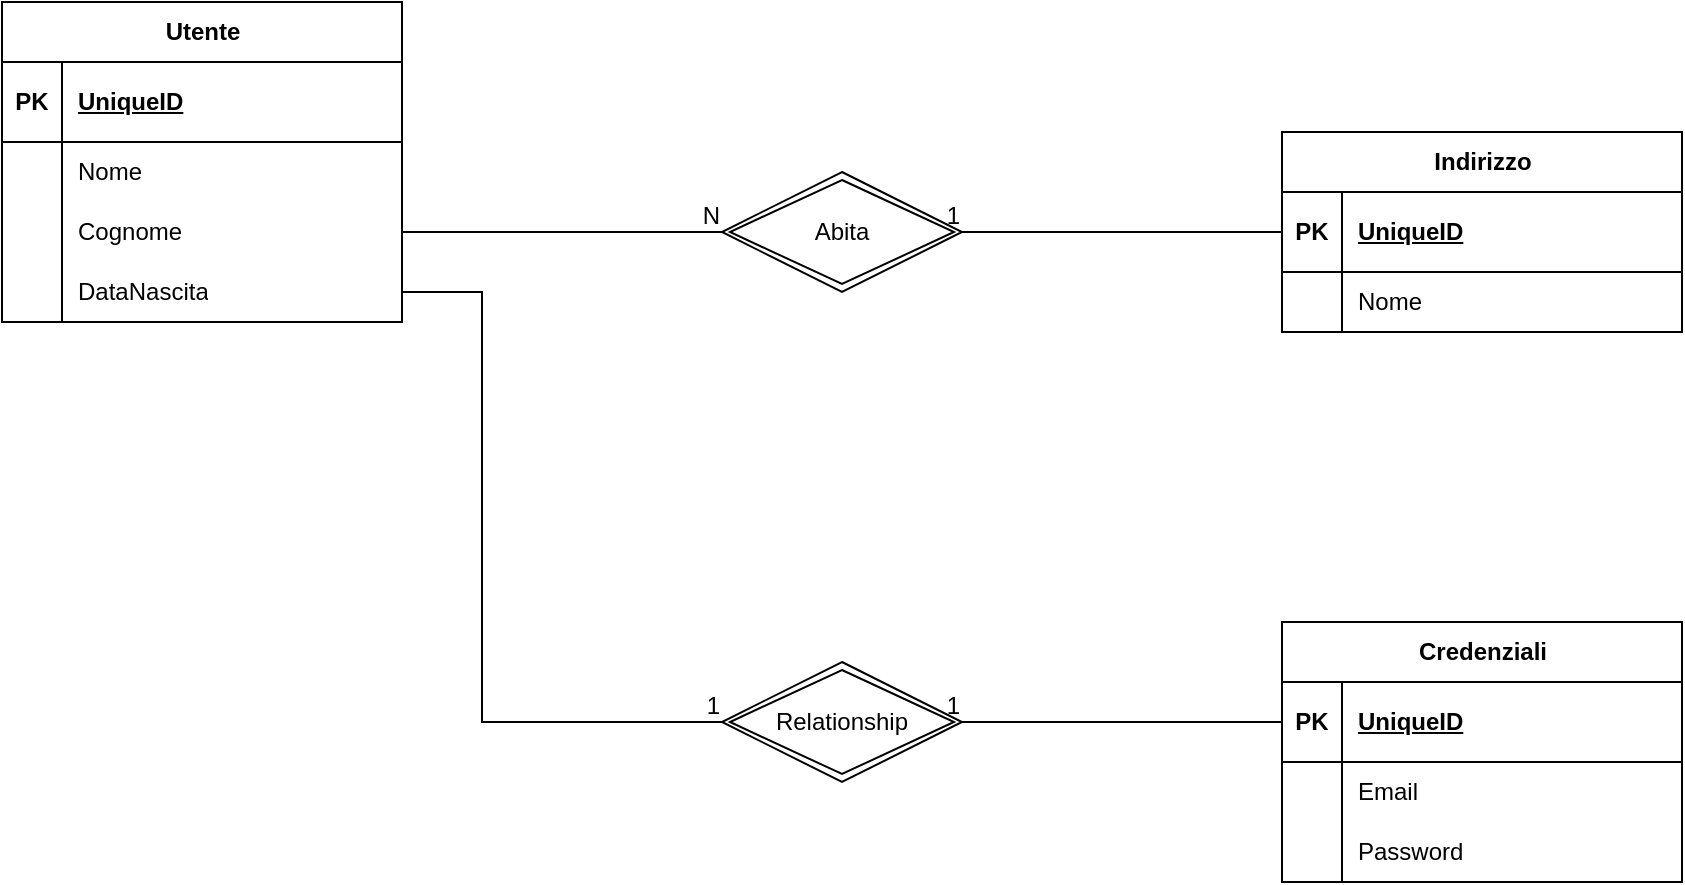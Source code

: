 <mxfile version="22.0.8" type="device">
  <diagram name="Pagina-1" id="3Zm9QkPyfiEAd7uCPsH5">
    <mxGraphModel dx="1318" dy="536" grid="1" gridSize="10" guides="1" tooltips="1" connect="1" arrows="1" fold="1" page="1" pageScale="1" pageWidth="827" pageHeight="1169" math="0" shadow="0">
      <root>
        <mxCell id="0" />
        <mxCell id="1" parent="0" />
        <mxCell id="-WVeO6uYLP6EMNJjQ8TH-1" value="Utente" style="shape=table;startSize=30;container=1;collapsible=1;childLayout=tableLayout;fixedRows=1;rowLines=0;fontStyle=1;align=center;resizeLast=1;html=1;" vertex="1" parent="1">
          <mxGeometry x="80" y="160" width="200" height="160" as="geometry" />
        </mxCell>
        <mxCell id="-WVeO6uYLP6EMNJjQ8TH-2" value="" style="shape=tableRow;horizontal=0;startSize=0;swimlaneHead=0;swimlaneBody=0;fillColor=none;collapsible=0;dropTarget=0;points=[[0,0.5],[1,0.5]];portConstraint=eastwest;top=0;left=0;right=0;bottom=1;" vertex="1" parent="-WVeO6uYLP6EMNJjQ8TH-1">
          <mxGeometry y="30" width="200" height="40" as="geometry" />
        </mxCell>
        <mxCell id="-WVeO6uYLP6EMNJjQ8TH-3" value="PK" style="shape=partialRectangle;connectable=0;fillColor=none;top=0;left=0;bottom=0;right=0;fontStyle=1;overflow=hidden;whiteSpace=wrap;html=1;" vertex="1" parent="-WVeO6uYLP6EMNJjQ8TH-2">
          <mxGeometry width="30" height="40" as="geometry">
            <mxRectangle width="30" height="40" as="alternateBounds" />
          </mxGeometry>
        </mxCell>
        <mxCell id="-WVeO6uYLP6EMNJjQ8TH-4" value="UniqueID" style="shape=partialRectangle;connectable=0;fillColor=none;top=0;left=0;bottom=0;right=0;align=left;spacingLeft=6;fontStyle=5;overflow=hidden;whiteSpace=wrap;html=1;" vertex="1" parent="-WVeO6uYLP6EMNJjQ8TH-2">
          <mxGeometry x="30" width="170" height="40" as="geometry">
            <mxRectangle width="170" height="40" as="alternateBounds" />
          </mxGeometry>
        </mxCell>
        <mxCell id="-WVeO6uYLP6EMNJjQ8TH-5" value="" style="shape=tableRow;horizontal=0;startSize=0;swimlaneHead=0;swimlaneBody=0;fillColor=none;collapsible=0;dropTarget=0;points=[[0,0.5],[1,0.5]];portConstraint=eastwest;top=0;left=0;right=0;bottom=0;" vertex="1" parent="-WVeO6uYLP6EMNJjQ8TH-1">
          <mxGeometry y="70" width="200" height="30" as="geometry" />
        </mxCell>
        <mxCell id="-WVeO6uYLP6EMNJjQ8TH-6" value="" style="shape=partialRectangle;connectable=0;fillColor=none;top=0;left=0;bottom=0;right=0;editable=1;overflow=hidden;whiteSpace=wrap;html=1;" vertex="1" parent="-WVeO6uYLP6EMNJjQ8TH-5">
          <mxGeometry width="30" height="30" as="geometry">
            <mxRectangle width="30" height="30" as="alternateBounds" />
          </mxGeometry>
        </mxCell>
        <mxCell id="-WVeO6uYLP6EMNJjQ8TH-7" value="Nome&lt;br&gt;" style="shape=partialRectangle;connectable=0;fillColor=none;top=0;left=0;bottom=0;right=0;align=left;spacingLeft=6;overflow=hidden;whiteSpace=wrap;html=1;" vertex="1" parent="-WVeO6uYLP6EMNJjQ8TH-5">
          <mxGeometry x="30" width="170" height="30" as="geometry">
            <mxRectangle width="170" height="30" as="alternateBounds" />
          </mxGeometry>
        </mxCell>
        <mxCell id="-WVeO6uYLP6EMNJjQ8TH-8" value="" style="shape=tableRow;horizontal=0;startSize=0;swimlaneHead=0;swimlaneBody=0;fillColor=none;collapsible=0;dropTarget=0;points=[[0,0.5],[1,0.5]];portConstraint=eastwest;top=0;left=0;right=0;bottom=0;" vertex="1" parent="-WVeO6uYLP6EMNJjQ8TH-1">
          <mxGeometry y="100" width="200" height="30" as="geometry" />
        </mxCell>
        <mxCell id="-WVeO6uYLP6EMNJjQ8TH-9" value="" style="shape=partialRectangle;connectable=0;fillColor=none;top=0;left=0;bottom=0;right=0;editable=1;overflow=hidden;whiteSpace=wrap;html=1;" vertex="1" parent="-WVeO6uYLP6EMNJjQ8TH-8">
          <mxGeometry width="30" height="30" as="geometry">
            <mxRectangle width="30" height="30" as="alternateBounds" />
          </mxGeometry>
        </mxCell>
        <mxCell id="-WVeO6uYLP6EMNJjQ8TH-10" value="Cognome" style="shape=partialRectangle;connectable=0;fillColor=none;top=0;left=0;bottom=0;right=0;align=left;spacingLeft=6;overflow=hidden;whiteSpace=wrap;html=1;" vertex="1" parent="-WVeO6uYLP6EMNJjQ8TH-8">
          <mxGeometry x="30" width="170" height="30" as="geometry">
            <mxRectangle width="170" height="30" as="alternateBounds" />
          </mxGeometry>
        </mxCell>
        <mxCell id="-WVeO6uYLP6EMNJjQ8TH-11" value="" style="shape=tableRow;horizontal=0;startSize=0;swimlaneHead=0;swimlaneBody=0;fillColor=none;collapsible=0;dropTarget=0;points=[[0,0.5],[1,0.5]];portConstraint=eastwest;top=0;left=0;right=0;bottom=0;" vertex="1" parent="-WVeO6uYLP6EMNJjQ8TH-1">
          <mxGeometry y="130" width="200" height="30" as="geometry" />
        </mxCell>
        <mxCell id="-WVeO6uYLP6EMNJjQ8TH-12" value="" style="shape=partialRectangle;connectable=0;fillColor=none;top=0;left=0;bottom=0;right=0;editable=1;overflow=hidden;whiteSpace=wrap;html=1;" vertex="1" parent="-WVeO6uYLP6EMNJjQ8TH-11">
          <mxGeometry width="30" height="30" as="geometry">
            <mxRectangle width="30" height="30" as="alternateBounds" />
          </mxGeometry>
        </mxCell>
        <mxCell id="-WVeO6uYLP6EMNJjQ8TH-13" value="DataNascita" style="shape=partialRectangle;connectable=0;fillColor=none;top=0;left=0;bottom=0;right=0;align=left;spacingLeft=6;overflow=hidden;whiteSpace=wrap;html=1;" vertex="1" parent="-WVeO6uYLP6EMNJjQ8TH-11">
          <mxGeometry x="30" width="170" height="30" as="geometry">
            <mxRectangle width="170" height="30" as="alternateBounds" />
          </mxGeometry>
        </mxCell>
        <mxCell id="-WVeO6uYLP6EMNJjQ8TH-20" value="Abita" style="shape=rhombus;double=1;perimeter=rhombusPerimeter;whiteSpace=wrap;html=1;align=center;" vertex="1" parent="1">
          <mxGeometry x="440" y="245" width="120" height="60" as="geometry" />
        </mxCell>
        <mxCell id="-WVeO6uYLP6EMNJjQ8TH-21" value="" style="endArrow=none;html=1;rounded=0;entryX=1;entryY=0.5;entryDx=0;entryDy=0;exitX=0;exitY=0.5;exitDx=0;exitDy=0;" edge="1" parent="1" target="-WVeO6uYLP6EMNJjQ8TH-20" source="-WVeO6uYLP6EMNJjQ8TH-26">
          <mxGeometry relative="1" as="geometry">
            <mxPoint x="710" y="300" as="sourcePoint" />
            <mxPoint x="660" y="350" as="targetPoint" />
          </mxGeometry>
        </mxCell>
        <mxCell id="-WVeO6uYLP6EMNJjQ8TH-22" value="1" style="resizable=0;html=1;whiteSpace=wrap;align=right;verticalAlign=bottom;" connectable="0" vertex="1" parent="-WVeO6uYLP6EMNJjQ8TH-21">
          <mxGeometry x="1" relative="1" as="geometry" />
        </mxCell>
        <mxCell id="-WVeO6uYLP6EMNJjQ8TH-25" value="Indirizzo" style="shape=table;startSize=30;container=1;collapsible=1;childLayout=tableLayout;fixedRows=1;rowLines=0;fontStyle=1;align=center;resizeLast=1;html=1;" vertex="1" parent="1">
          <mxGeometry x="720" y="225" width="200" height="100" as="geometry">
            <mxRectangle x="720" y="225" width="90" height="30" as="alternateBounds" />
          </mxGeometry>
        </mxCell>
        <mxCell id="-WVeO6uYLP6EMNJjQ8TH-26" value="" style="shape=tableRow;horizontal=0;startSize=0;swimlaneHead=0;swimlaneBody=0;fillColor=none;collapsible=0;dropTarget=0;points=[[0,0.5],[1,0.5]];portConstraint=eastwest;top=0;left=0;right=0;bottom=1;" vertex="1" parent="-WVeO6uYLP6EMNJjQ8TH-25">
          <mxGeometry y="30" width="200" height="40" as="geometry" />
        </mxCell>
        <mxCell id="-WVeO6uYLP6EMNJjQ8TH-27" value="PK" style="shape=partialRectangle;connectable=0;fillColor=none;top=0;left=0;bottom=0;right=0;fontStyle=1;overflow=hidden;whiteSpace=wrap;html=1;" vertex="1" parent="-WVeO6uYLP6EMNJjQ8TH-26">
          <mxGeometry width="30" height="40" as="geometry">
            <mxRectangle width="30" height="40" as="alternateBounds" />
          </mxGeometry>
        </mxCell>
        <mxCell id="-WVeO6uYLP6EMNJjQ8TH-28" value="UniqueID" style="shape=partialRectangle;connectable=0;fillColor=none;top=0;left=0;bottom=0;right=0;align=left;spacingLeft=6;fontStyle=5;overflow=hidden;whiteSpace=wrap;html=1;" vertex="1" parent="-WVeO6uYLP6EMNJjQ8TH-26">
          <mxGeometry x="30" width="170" height="40" as="geometry">
            <mxRectangle width="170" height="40" as="alternateBounds" />
          </mxGeometry>
        </mxCell>
        <mxCell id="-WVeO6uYLP6EMNJjQ8TH-29" value="" style="shape=tableRow;horizontal=0;startSize=0;swimlaneHead=0;swimlaneBody=0;fillColor=none;collapsible=0;dropTarget=0;points=[[0,0.5],[1,0.5]];portConstraint=eastwest;top=0;left=0;right=0;bottom=0;" vertex="1" parent="-WVeO6uYLP6EMNJjQ8TH-25">
          <mxGeometry y="70" width="200" height="30" as="geometry" />
        </mxCell>
        <mxCell id="-WVeO6uYLP6EMNJjQ8TH-30" value="" style="shape=partialRectangle;connectable=0;fillColor=none;top=0;left=0;bottom=0;right=0;editable=1;overflow=hidden;whiteSpace=wrap;html=1;" vertex="1" parent="-WVeO6uYLP6EMNJjQ8TH-29">
          <mxGeometry width="30" height="30" as="geometry">
            <mxRectangle width="30" height="30" as="alternateBounds" />
          </mxGeometry>
        </mxCell>
        <mxCell id="-WVeO6uYLP6EMNJjQ8TH-31" value="Nome&lt;br&gt;" style="shape=partialRectangle;connectable=0;fillColor=none;top=0;left=0;bottom=0;right=0;align=left;spacingLeft=6;overflow=hidden;whiteSpace=wrap;html=1;" vertex="1" parent="-WVeO6uYLP6EMNJjQ8TH-29">
          <mxGeometry x="30" width="170" height="30" as="geometry">
            <mxRectangle width="170" height="30" as="alternateBounds" />
          </mxGeometry>
        </mxCell>
        <mxCell id="-WVeO6uYLP6EMNJjQ8TH-23" value="" style="endArrow=none;html=1;rounded=0;exitX=1;exitY=0.5;exitDx=0;exitDy=0;entryX=0;entryY=0.5;entryDx=0;entryDy=0;" edge="1" parent="1" target="-WVeO6uYLP6EMNJjQ8TH-20" source="-WVeO6uYLP6EMNJjQ8TH-8">
          <mxGeometry relative="1" as="geometry">
            <mxPoint x="550" y="350" as="sourcePoint" />
            <mxPoint x="350" y="365" as="targetPoint" />
          </mxGeometry>
        </mxCell>
        <mxCell id="-WVeO6uYLP6EMNJjQ8TH-24" value="N" style="resizable=0;html=1;whiteSpace=wrap;align=right;verticalAlign=bottom;" connectable="0" vertex="1" parent="-WVeO6uYLP6EMNJjQ8TH-23">
          <mxGeometry x="1" relative="1" as="geometry" />
        </mxCell>
        <mxCell id="-WVeO6uYLP6EMNJjQ8TH-47" value="Relationship" style="shape=rhombus;double=1;perimeter=rhombusPerimeter;whiteSpace=wrap;html=1;align=center;" vertex="1" parent="1">
          <mxGeometry x="440" y="490" width="120" height="60" as="geometry" />
        </mxCell>
        <mxCell id="-WVeO6uYLP6EMNJjQ8TH-49" value="" style="endArrow=none;html=1;rounded=0;entryX=0;entryY=0.5;entryDx=0;entryDy=0;" edge="1" parent="1" target="-WVeO6uYLP6EMNJjQ8TH-47">
          <mxGeometry relative="1" as="geometry">
            <mxPoint x="280" y="305" as="sourcePoint" />
            <mxPoint x="450" y="285" as="targetPoint" />
            <Array as="points">
              <mxPoint x="320" y="305" />
              <mxPoint x="320" y="520" />
            </Array>
          </mxGeometry>
        </mxCell>
        <mxCell id="-WVeO6uYLP6EMNJjQ8TH-50" value="1" style="resizable=0;html=1;whiteSpace=wrap;align=right;verticalAlign=bottom;" connectable="0" vertex="1" parent="-WVeO6uYLP6EMNJjQ8TH-49">
          <mxGeometry x="1" relative="1" as="geometry" />
        </mxCell>
        <mxCell id="-WVeO6uYLP6EMNJjQ8TH-51" value="" style="endArrow=none;html=1;rounded=0;entryX=1;entryY=0.5;entryDx=0;entryDy=0;exitX=0;exitY=0.5;exitDx=0;exitDy=0;" edge="1" parent="1" source="-WVeO6uYLP6EMNJjQ8TH-54" target="-WVeO6uYLP6EMNJjQ8TH-47">
          <mxGeometry relative="1" as="geometry">
            <mxPoint x="700" y="520" as="sourcePoint" />
            <mxPoint x="450" y="530" as="targetPoint" />
            <Array as="points">
              <mxPoint x="650" y="520" />
            </Array>
          </mxGeometry>
        </mxCell>
        <mxCell id="-WVeO6uYLP6EMNJjQ8TH-52" value="1" style="resizable=0;html=1;whiteSpace=wrap;align=right;verticalAlign=bottom;" connectable="0" vertex="1" parent="-WVeO6uYLP6EMNJjQ8TH-51">
          <mxGeometry x="1" relative="1" as="geometry" />
        </mxCell>
        <mxCell id="-WVeO6uYLP6EMNJjQ8TH-53" value="Credenziali" style="shape=table;startSize=30;container=1;collapsible=1;childLayout=tableLayout;fixedRows=1;rowLines=0;fontStyle=1;align=center;resizeLast=1;html=1;" vertex="1" parent="1">
          <mxGeometry x="720" y="470" width="200" height="130" as="geometry">
            <mxRectangle x="720" y="225" width="90" height="30" as="alternateBounds" />
          </mxGeometry>
        </mxCell>
        <mxCell id="-WVeO6uYLP6EMNJjQ8TH-54" value="" style="shape=tableRow;horizontal=0;startSize=0;swimlaneHead=0;swimlaneBody=0;fillColor=none;collapsible=0;dropTarget=0;points=[[0,0.5],[1,0.5]];portConstraint=eastwest;top=0;left=0;right=0;bottom=1;" vertex="1" parent="-WVeO6uYLP6EMNJjQ8TH-53">
          <mxGeometry y="30" width="200" height="40" as="geometry" />
        </mxCell>
        <mxCell id="-WVeO6uYLP6EMNJjQ8TH-55" value="PK" style="shape=partialRectangle;connectable=0;fillColor=none;top=0;left=0;bottom=0;right=0;fontStyle=1;overflow=hidden;whiteSpace=wrap;html=1;" vertex="1" parent="-WVeO6uYLP6EMNJjQ8TH-54">
          <mxGeometry width="30" height="40" as="geometry">
            <mxRectangle width="30" height="40" as="alternateBounds" />
          </mxGeometry>
        </mxCell>
        <mxCell id="-WVeO6uYLP6EMNJjQ8TH-56" value="UniqueID" style="shape=partialRectangle;connectable=0;fillColor=none;top=0;left=0;bottom=0;right=0;align=left;spacingLeft=6;fontStyle=5;overflow=hidden;whiteSpace=wrap;html=1;" vertex="1" parent="-WVeO6uYLP6EMNJjQ8TH-54">
          <mxGeometry x="30" width="170" height="40" as="geometry">
            <mxRectangle width="170" height="40" as="alternateBounds" />
          </mxGeometry>
        </mxCell>
        <mxCell id="-WVeO6uYLP6EMNJjQ8TH-57" value="" style="shape=tableRow;horizontal=0;startSize=0;swimlaneHead=0;swimlaneBody=0;fillColor=none;collapsible=0;dropTarget=0;points=[[0,0.5],[1,0.5]];portConstraint=eastwest;top=0;left=0;right=0;bottom=0;" vertex="1" parent="-WVeO6uYLP6EMNJjQ8TH-53">
          <mxGeometry y="70" width="200" height="30" as="geometry" />
        </mxCell>
        <mxCell id="-WVeO6uYLP6EMNJjQ8TH-58" value="" style="shape=partialRectangle;connectable=0;fillColor=none;top=0;left=0;bottom=0;right=0;editable=1;overflow=hidden;whiteSpace=wrap;html=1;" vertex="1" parent="-WVeO6uYLP6EMNJjQ8TH-57">
          <mxGeometry width="30" height="30" as="geometry">
            <mxRectangle width="30" height="30" as="alternateBounds" />
          </mxGeometry>
        </mxCell>
        <mxCell id="-WVeO6uYLP6EMNJjQ8TH-59" value="Email" style="shape=partialRectangle;connectable=0;fillColor=none;top=0;left=0;bottom=0;right=0;align=left;spacingLeft=6;overflow=hidden;whiteSpace=wrap;html=1;" vertex="1" parent="-WVeO6uYLP6EMNJjQ8TH-57">
          <mxGeometry x="30" width="170" height="30" as="geometry">
            <mxRectangle width="170" height="30" as="alternateBounds" />
          </mxGeometry>
        </mxCell>
        <mxCell id="-WVeO6uYLP6EMNJjQ8TH-60" value="" style="shape=tableRow;horizontal=0;startSize=0;swimlaneHead=0;swimlaneBody=0;fillColor=none;collapsible=0;dropTarget=0;points=[[0,0.5],[1,0.5]];portConstraint=eastwest;top=0;left=0;right=0;bottom=0;" vertex="1" parent="-WVeO6uYLP6EMNJjQ8TH-53">
          <mxGeometry y="100" width="200" height="30" as="geometry" />
        </mxCell>
        <mxCell id="-WVeO6uYLP6EMNJjQ8TH-61" value="" style="shape=partialRectangle;connectable=0;fillColor=none;top=0;left=0;bottom=0;right=0;editable=1;overflow=hidden;whiteSpace=wrap;html=1;" vertex="1" parent="-WVeO6uYLP6EMNJjQ8TH-60">
          <mxGeometry width="30" height="30" as="geometry">
            <mxRectangle width="30" height="30" as="alternateBounds" />
          </mxGeometry>
        </mxCell>
        <mxCell id="-WVeO6uYLP6EMNJjQ8TH-62" value="Password" style="shape=partialRectangle;connectable=0;fillColor=none;top=0;left=0;bottom=0;right=0;align=left;spacingLeft=6;overflow=hidden;whiteSpace=wrap;html=1;" vertex="1" parent="-WVeO6uYLP6EMNJjQ8TH-60">
          <mxGeometry x="30" width="170" height="30" as="geometry">
            <mxRectangle width="170" height="30" as="alternateBounds" />
          </mxGeometry>
        </mxCell>
      </root>
    </mxGraphModel>
  </diagram>
</mxfile>
